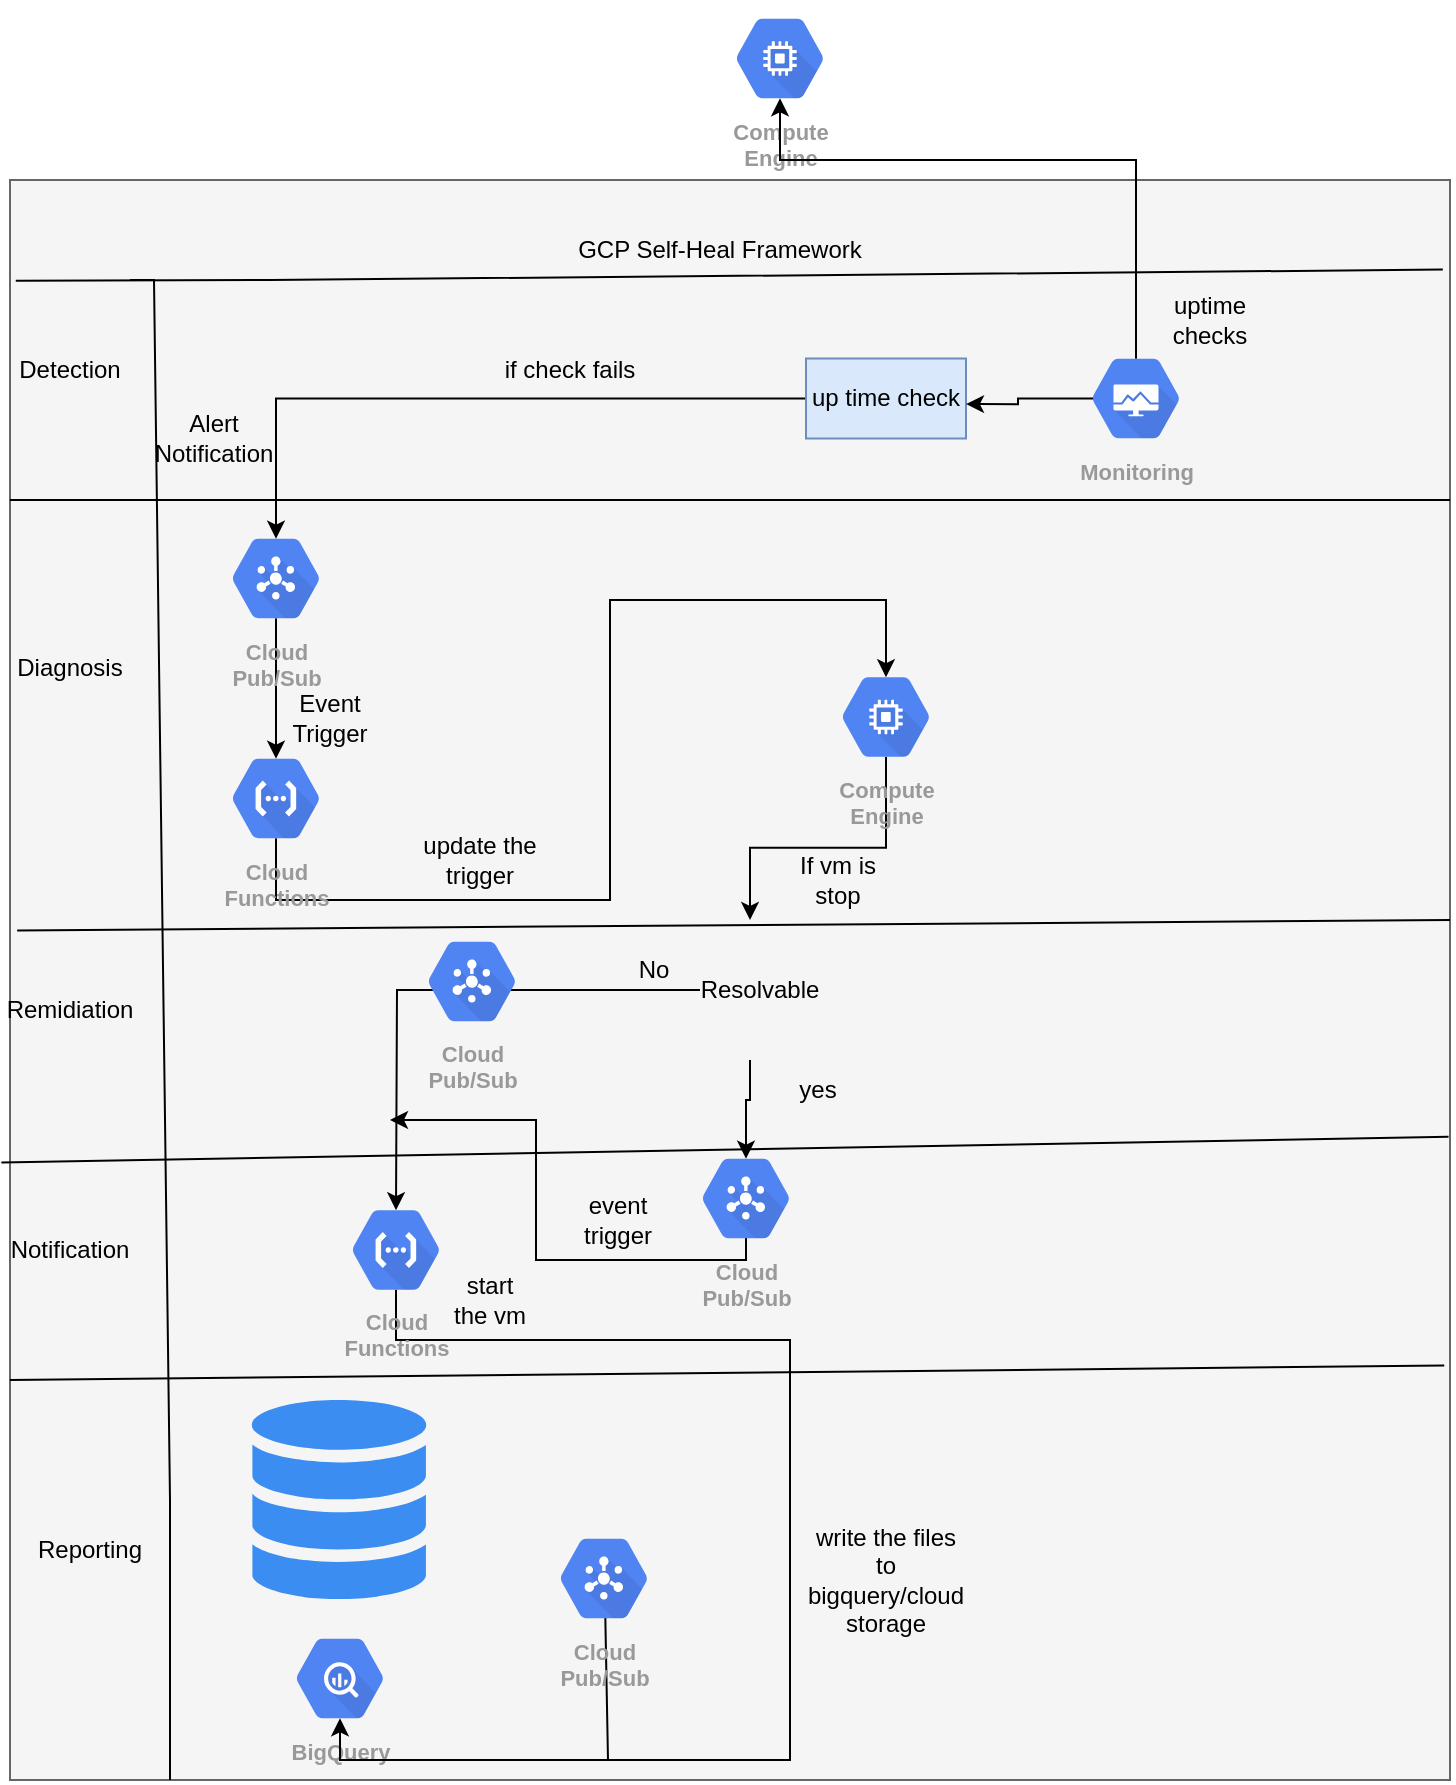 <mxfile version="13.9.9" type="device" pages="2"><diagram id="Sejshk8urJBB3DEKOXa6" name="Page-1"><mxGraphModel dx="768" dy="482" grid="1" gridSize="10" guides="1" tooltips="1" connect="1" arrows="1" fold="1" page="1" pageScale="1" pageWidth="850" pageHeight="1100" math="0" shadow="0"><root><mxCell id="0"/><mxCell id="1" parent="0"/><mxCell id="C0eixMdY0BF7NA55F8Ps-3" value="Compute&#10;Engine" style="sketch=0;html=1;fillColor=#5184F3;strokeColor=none;verticalAlign=top;labelPosition=center;verticalLabelPosition=bottom;align=center;spacingTop=-6;fontSize=11;fontStyle=1;fontColor=#999999;shape=mxgraph.gcp2.hexIcon;prIcon=compute_engine" parent="1" vertex="1"><mxGeometry x="392" y="10" width="66" height="58.5" as="geometry"/></mxCell><mxCell id="C0eixMdY0BF7NA55F8Ps-7" value="" style="rounded=0;whiteSpace=wrap;html=1;fillColor=#f5f5f5;strokeColor=#666666;fontColor=#333333;" parent="1" vertex="1"><mxGeometry x="40" y="100" width="720" height="800" as="geometry"/></mxCell><mxCell id="C0eixMdY0BF7NA55F8Ps-8" value="GCP Self-Heal Framework" style="text;html=1;strokeColor=none;fillColor=none;align=center;verticalAlign=middle;whiteSpace=wrap;rounded=0;" parent="1" vertex="1"><mxGeometry x="280" y="120" width="230" height="30" as="geometry"/></mxCell><mxCell id="C0eixMdY0BF7NA55F8Ps-9" value="" style="endArrow=none;html=1;rounded=0;" parent="1" edge="1"><mxGeometry width="50" height="50" relative="1" as="geometry"><mxPoint x="40" y="260" as="sourcePoint"/><mxPoint x="760" y="260" as="targetPoint"/><Array as="points"><mxPoint x="400" y="260"/></Array></mxGeometry></mxCell><mxCell id="C0eixMdY0BF7NA55F8Ps-10" value="Detection" style="text;html=1;strokeColor=none;fillColor=none;align=center;verticalAlign=middle;whiteSpace=wrap;rounded=0;" parent="1" vertex="1"><mxGeometry x="40" y="180" width="60" height="30" as="geometry"/></mxCell><mxCell id="uSAdy0SuXjFTcVnO3uck-1" style="edgeStyle=orthogonalEdgeStyle;rounded=0;orthogonalLoop=1;jettySize=auto;html=1;exitX=0.5;exitY=0.16;exitDx=0;exitDy=0;exitPerimeter=0;entryX=0.5;entryY=0.84;entryDx=0;entryDy=0;entryPerimeter=0;" parent="1" source="C0eixMdY0BF7NA55F8Ps-12" target="C0eixMdY0BF7NA55F8Ps-3" edge="1"><mxGeometry relative="1" as="geometry"><Array as="points"><mxPoint x="603" y="90"/><mxPoint x="425" y="90"/></Array></mxGeometry></mxCell><mxCell id="C0eixMdY0BF7NA55F8Ps-12" value="Monitoring" style="sketch=0;html=1;fillColor=#5184F3;strokeColor=none;verticalAlign=top;labelPosition=center;verticalLabelPosition=bottom;align=center;spacingTop=-6;fontSize=11;fontStyle=1;fontColor=#999999;shape=mxgraph.gcp2.hexIcon;prIcon=cloud_deployment_manager" parent="1" vertex="1"><mxGeometry x="570" y="180" width="66" height="58.5" as="geometry"/></mxCell><mxCell id="alhN2l8rT6EYUOoOsXHT-7" style="edgeStyle=orthogonalEdgeStyle;rounded=0;orthogonalLoop=1;jettySize=auto;html=1;exitX=0.5;exitY=0.84;exitDx=0;exitDy=0;exitPerimeter=0;entryX=0.5;entryY=0.16;entryDx=0;entryDy=0;entryPerimeter=0;" parent="1" source="C0eixMdY0BF7NA55F8Ps-19" target="C0eixMdY0BF7NA55F8Ps-33" edge="1"><mxGeometry relative="1" as="geometry"><Array as="points"><mxPoint x="173" y="460"/><mxPoint x="340" y="460"/><mxPoint x="340" y="310"/><mxPoint x="478" y="310"/></Array></mxGeometry></mxCell><mxCell id="C0eixMdY0BF7NA55F8Ps-19" value="Cloud&#10;Functions" style="sketch=0;html=1;fillColor=#5184F3;strokeColor=none;verticalAlign=top;labelPosition=center;verticalLabelPosition=bottom;align=center;spacingTop=-6;fontSize=11;fontStyle=1;fontColor=#999999;shape=mxgraph.gcp2.hexIcon;prIcon=cloud_functions" parent="1" vertex="1"><mxGeometry x="140" y="380" width="66" height="58.5" as="geometry"/></mxCell><mxCell id="C0eixMdY0BF7NA55F8Ps-20" value="Diagnosis" style="text;html=1;strokeColor=none;fillColor=none;align=center;verticalAlign=middle;whiteSpace=wrap;rounded=0;" parent="1" vertex="1"><mxGeometry x="40" y="328.5" width="60" height="30" as="geometry"/></mxCell><mxCell id="C0eixMdY0BF7NA55F8Ps-21" value="" style="endArrow=none;html=1;rounded=0;exitX=0.004;exitY=0.063;exitDx=0;exitDy=0;exitPerimeter=0;entryX=0.995;entryY=0.056;entryDx=0;entryDy=0;entryPerimeter=0;" parent="1" source="C0eixMdY0BF7NA55F8Ps-7" target="C0eixMdY0BF7NA55F8Ps-7" edge="1"><mxGeometry width="50" height="50" relative="1" as="geometry"><mxPoint x="400" y="340" as="sourcePoint"/><mxPoint x="450" y="290" as="targetPoint"/><Array as="points"><mxPoint x="170" y="150"/></Array></mxGeometry></mxCell><mxCell id="C0eixMdY0BF7NA55F8Ps-22" value="" style="endArrow=none;html=1;rounded=0;exitX=0.005;exitY=0.469;exitDx=0;exitDy=0;exitPerimeter=0;" parent="1" source="C0eixMdY0BF7NA55F8Ps-7" edge="1"><mxGeometry width="50" height="50" relative="1" as="geometry"><mxPoint x="400" y="390" as="sourcePoint"/><mxPoint x="760" y="470" as="targetPoint"/></mxGeometry></mxCell><mxCell id="C0eixMdY0BF7NA55F8Ps-23" value="" style="endArrow=none;html=1;rounded=0;exitX=-0.006;exitY=0.614;exitDx=0;exitDy=0;exitPerimeter=0;entryX=0.999;entryY=0.598;entryDx=0;entryDy=0;entryPerimeter=0;" parent="1" source="C0eixMdY0BF7NA55F8Ps-7" target="C0eixMdY0BF7NA55F8Ps-7" edge="1"><mxGeometry width="50" height="50" relative="1" as="geometry"><mxPoint x="400" y="580" as="sourcePoint"/><mxPoint x="450" y="530" as="targetPoint"/></mxGeometry></mxCell><mxCell id="C0eixMdY0BF7NA55F8Ps-24" value="" style="endArrow=none;html=1;rounded=0;exitX=0;exitY=0.75;exitDx=0;exitDy=0;entryX=0.996;entryY=0.741;entryDx=0;entryDy=0;entryPerimeter=0;" parent="1" source="C0eixMdY0BF7NA55F8Ps-7" target="C0eixMdY0BF7NA55F8Ps-7" edge="1"><mxGeometry width="50" height="50" relative="1" as="geometry"><mxPoint x="400" y="730" as="sourcePoint"/><mxPoint x="450" y="680" as="targetPoint"/></mxGeometry></mxCell><mxCell id="C0eixMdY0BF7NA55F8Ps-25" value="" style="endArrow=none;html=1;rounded=0;" parent="1" edge="1"><mxGeometry width="50" height="50" relative="1" as="geometry"><mxPoint x="100" y="150" as="sourcePoint"/><mxPoint x="120" y="900" as="targetPoint"/><Array as="points"><mxPoint x="112" y="150"/><mxPoint x="120" y="760"/></Array></mxGeometry></mxCell><mxCell id="C0eixMdY0BF7NA55F8Ps-26" value="Remidiation" style="text;html=1;strokeColor=none;fillColor=none;align=center;verticalAlign=middle;whiteSpace=wrap;rounded=0;" parent="1" vertex="1"><mxGeometry x="40" y="500" width="60" height="30" as="geometry"/></mxCell><mxCell id="C0eixMdY0BF7NA55F8Ps-27" value="Notification" style="text;html=1;strokeColor=none;fillColor=none;align=center;verticalAlign=middle;whiteSpace=wrap;rounded=0;" parent="1" vertex="1"><mxGeometry x="40" y="620" width="60" height="30" as="geometry"/></mxCell><mxCell id="C0eixMdY0BF7NA55F8Ps-28" value="Reporting" style="text;html=1;strokeColor=none;fillColor=none;align=center;verticalAlign=middle;whiteSpace=wrap;rounded=0;" parent="1" vertex="1"><mxGeometry x="50" y="770" width="60" height="30" as="geometry"/></mxCell><mxCell id="C0eixMdY0BF7NA55F8Ps-31" value="BigQuery" style="sketch=0;html=1;fillColor=#5184F3;strokeColor=none;verticalAlign=top;labelPosition=center;verticalLabelPosition=bottom;align=center;spacingTop=-6;fontSize=11;fontStyle=1;fontColor=#999999;shape=mxgraph.gcp2.hexIcon;prIcon=bigquery" parent="1" vertex="1"><mxGeometry x="172" y="820" width="66" height="58.5" as="geometry"/></mxCell><mxCell id="C0eixMdY0BF7NA55F8Ps-32" value="" style="sketch=0;html=1;aspect=fixed;strokeColor=none;shadow=0;align=center;verticalAlign=top;fillColor=#3B8DF1;shape=mxgraph.gcp2.cloud_monitoring" parent="1" vertex="1"><mxGeometry x="160" y="710" width="90" height="100" as="geometry"/></mxCell><mxCell id="alhN2l8rT6EYUOoOsXHT-5" style="edgeStyle=orthogonalEdgeStyle;rounded=0;orthogonalLoop=1;jettySize=auto;html=1;exitX=0.5;exitY=0.84;exitDx=0;exitDy=0;exitPerimeter=0;" parent="1" source="C0eixMdY0BF7NA55F8Ps-33" target="C0eixMdY0BF7NA55F8Ps-37" edge="1"><mxGeometry relative="1" as="geometry"/></mxCell><mxCell id="C0eixMdY0BF7NA55F8Ps-33" value="Compute&#10;Engine" style="sketch=0;html=1;fillColor=#5184F3;strokeColor=none;verticalAlign=top;labelPosition=center;verticalLabelPosition=bottom;align=center;spacingTop=-6;fontSize=11;fontStyle=1;fontColor=#999999;shape=mxgraph.gcp2.hexIcon;prIcon=compute_engine" parent="1" vertex="1"><mxGeometry x="445" y="339.25" width="66" height="58.5" as="geometry"/></mxCell><mxCell id="alhN2l8rT6EYUOoOsXHT-13" style="edgeStyle=orthogonalEdgeStyle;rounded=0;orthogonalLoop=1;jettySize=auto;html=1;exitX=0.5;exitY=1;exitDx=0;exitDy=0;entryX=0.5;entryY=0.16;entryDx=0;entryDy=0;entryPerimeter=0;" parent="1" source="C0eixMdY0BF7NA55F8Ps-37" target="alhN2l8rT6EYUOoOsXHT-10" edge="1"><mxGeometry relative="1" as="geometry"/></mxCell><mxCell id="C0eixMdY0BF7NA55F8Ps-37" value="" style="shape=image;html=1;verticalAlign=top;verticalLabelPosition=bottom;labelBackgroundColor=#ffffff;imageAspect=0;aspect=fixed;image=https://cdn0.iconfinder.com/data/icons/shape-1/20/diamond-128.png" parent="1" vertex="1"><mxGeometry x="375" y="470" width="70" height="70" as="geometry"/></mxCell><mxCell id="C0eixMdY0BF7NA55F8Ps-38" style="edgeStyle=orthogonalEdgeStyle;rounded=0;orthogonalLoop=1;jettySize=auto;html=1;exitX=0;exitY=0.5;exitDx=0;exitDy=0;entryX=0.5;entryY=0.16;entryDx=0;entryDy=0;entryPerimeter=0;" parent="1" source="C0eixMdY0BF7NA55F8Ps-39" edge="1"><mxGeometry relative="1" as="geometry"><mxPoint x="233" y="615.11" as="targetPoint"/></mxGeometry></mxCell><mxCell id="C0eixMdY0BF7NA55F8Ps-39" value="Resolvable" style="text;html=1;strokeColor=none;fillColor=none;align=center;verticalAlign=middle;whiteSpace=wrap;rounded=0;" parent="1" vertex="1"><mxGeometry x="385" y="490" width="60" height="30" as="geometry"/></mxCell><mxCell id="C0eixMdY0BF7NA55F8Ps-40" style="edgeStyle=orthogonalEdgeStyle;rounded=0;orthogonalLoop=1;jettySize=auto;html=1;exitX=0.5;exitY=0.84;exitDx=0;exitDy=0;exitPerimeter=0;" parent="1" edge="1"><mxGeometry relative="1" as="geometry"><mxPoint x="230" y="570" as="targetPoint"/><Array as="points"><mxPoint x="408" y="640"/><mxPoint x="303" y="640"/><mxPoint x="303" y="570"/></Array><mxPoint x="408" y="619.14" as="sourcePoint"/></mxGeometry></mxCell><mxCell id="C0eixMdY0BF7NA55F8Ps-42" value="yes" style="text;html=1;strokeColor=none;fillColor=none;align=center;verticalAlign=middle;whiteSpace=wrap;rounded=0;" parent="1" vertex="1"><mxGeometry x="414" y="540" width="60" height="30" as="geometry"/></mxCell><mxCell id="C0eixMdY0BF7NA55F8Ps-43" value="No" style="text;html=1;strokeColor=none;fillColor=none;align=center;verticalAlign=middle;whiteSpace=wrap;rounded=0;" parent="1" vertex="1"><mxGeometry x="332" y="480" width="60" height="30" as="geometry"/></mxCell><mxCell id="SFfGTCYrL1I7Gm_Wou7T-6" value="uptime checks" style="text;html=1;strokeColor=none;fillColor=none;align=center;verticalAlign=middle;whiteSpace=wrap;rounded=0;" parent="1" vertex="1"><mxGeometry x="620" y="160" width="40" height="20" as="geometry"/></mxCell><mxCell id="SFfGTCYrL1I7Gm_Wou7T-10" style="edgeStyle=orthogonalEdgeStyle;rounded=0;orthogonalLoop=1;jettySize=auto;html=1;exitX=0.5;exitY=0.84;exitDx=0;exitDy=0;exitPerimeter=0;entryX=0.5;entryY=0.16;entryDx=0;entryDy=0;entryPerimeter=0;" parent="1" source="SFfGTCYrL1I7Gm_Wou7T-7" target="C0eixMdY0BF7NA55F8Ps-19" edge="1"><mxGeometry relative="1" as="geometry"/></mxCell><mxCell id="SFfGTCYrL1I7Gm_Wou7T-7" value="Cloud&#10;Pub/Sub" style="html=1;fillColor=#5184F3;strokeColor=none;verticalAlign=top;labelPosition=center;verticalLabelPosition=bottom;align=center;spacingTop=-6;fontSize=11;fontStyle=1;fontColor=#999999;shape=mxgraph.gcp2.hexIcon;prIcon=cloud_pubsub" parent="1" vertex="1"><mxGeometry x="140" y="270" width="66" height="58.5" as="geometry"/></mxCell><mxCell id="SFfGTCYrL1I7Gm_Wou7T-9" value="Alert Notification" style="text;html=1;strokeColor=none;fillColor=none;align=center;verticalAlign=middle;whiteSpace=wrap;rounded=0;" parent="1" vertex="1"><mxGeometry x="112" y="218.5" width="60" height="20" as="geometry"/></mxCell><mxCell id="alhN2l8rT6EYUOoOsXHT-6" value="If vm is stop" style="text;html=1;strokeColor=none;fillColor=none;align=center;verticalAlign=middle;whiteSpace=wrap;rounded=0;" parent="1" vertex="1"><mxGeometry x="434" y="440" width="40" height="20" as="geometry"/></mxCell><mxCell id="alhN2l8rT6EYUOoOsXHT-10" value="Cloud&#10;Pub/Sub" style="html=1;fillColor=#5184F3;strokeColor=none;verticalAlign=top;labelPosition=center;verticalLabelPosition=bottom;align=center;spacingTop=-6;fontSize=11;fontStyle=1;fontColor=#999999;shape=mxgraph.gcp2.hexIcon;prIcon=cloud_pubsub" parent="1" vertex="1"><mxGeometry x="375" y="580" width="66" height="58.5" as="geometry"/></mxCell><mxCell id="alhN2l8rT6EYUOoOsXHT-15" style="edgeStyle=orthogonalEdgeStyle;rounded=0;orthogonalLoop=1;jettySize=auto;html=1;exitX=0.5;exitY=0.84;exitDx=0;exitDy=0;exitPerimeter=0;entryX=0.5;entryY=0.84;entryDx=0;entryDy=0;entryPerimeter=0;" parent="1" source="alhN2l8rT6EYUOoOsXHT-14" target="C0eixMdY0BF7NA55F8Ps-31" edge="1"><mxGeometry relative="1" as="geometry"><Array as="points"><mxPoint x="233" y="680"/><mxPoint x="430" y="680"/><mxPoint x="430" y="890"/><mxPoint x="205" y="890"/></Array></mxGeometry></mxCell><mxCell id="alhN2l8rT6EYUOoOsXHT-14" value="Cloud&#10;Functions" style="html=1;fillColor=#5184F3;strokeColor=none;verticalAlign=top;labelPosition=center;verticalLabelPosition=bottom;align=center;spacingTop=-6;fontSize=11;fontStyle=1;fontColor=#999999;shape=mxgraph.gcp2.hexIcon;prIcon=cloud_functions" parent="1" vertex="1"><mxGeometry x="200" y="605.75" width="66" height="58.5" as="geometry"/></mxCell><mxCell id="alhN2l8rT6EYUOoOsXHT-16" value="write the files to bigquery/cloud storage" style="text;html=1;strokeColor=none;fillColor=none;align=center;verticalAlign=middle;whiteSpace=wrap;rounded=0;" parent="1" vertex="1"><mxGeometry x="458" y="790" width="40" height="20" as="geometry"/></mxCell><mxCell id="gBji9ElXWYjklYyaYFH1-1" value="start the vm" style="text;html=1;strokeColor=none;fillColor=none;align=center;verticalAlign=middle;whiteSpace=wrap;rounded=0;" parent="1" vertex="1"><mxGeometry x="260" y="650" width="40" height="20" as="geometry"/></mxCell><mxCell id="gBji9ElXWYjklYyaYFH1-2" value="Event Trigger" style="text;html=1;strokeColor=none;fillColor=none;align=center;verticalAlign=middle;whiteSpace=wrap;rounded=0;" parent="1" vertex="1"><mxGeometry x="180" y="358.5" width="40" height="20" as="geometry"/></mxCell><mxCell id="gBji9ElXWYjklYyaYFH1-5" value="event trigger" style="text;html=1;strokeColor=none;fillColor=none;align=center;verticalAlign=middle;whiteSpace=wrap;rounded=0;" parent="1" vertex="1"><mxGeometry x="324" y="610" width="40" height="20" as="geometry"/></mxCell><mxCell id="gBji9ElXWYjklYyaYFH1-11" value="" style="endArrow=none;html=1;exitX=0.442;exitY=1.117;exitDx=0;exitDy=0;exitPerimeter=0;" parent="1" edge="1"><mxGeometry width="50" height="50" relative="1" as="geometry"><mxPoint x="337.62" y="816.435" as="sourcePoint"/><mxPoint x="339" y="890" as="targetPoint"/><Array as="points"/></mxGeometry></mxCell><mxCell id="gBji9ElXWYjklYyaYFH1-12" value="update the trigger" style="text;html=1;strokeColor=none;fillColor=none;align=center;verticalAlign=middle;whiteSpace=wrap;rounded=0;" parent="1" vertex="1"><mxGeometry x="240" y="430" width="70" height="20" as="geometry"/></mxCell><mxCell id="uSAdy0SuXjFTcVnO3uck-2" value="Cloud&#10;Pub/Sub" style="html=1;fillColor=#5184F3;strokeColor=none;verticalAlign=top;labelPosition=center;verticalLabelPosition=bottom;align=center;spacingTop=-6;fontSize=11;fontStyle=1;fontColor=#999999;shape=mxgraph.gcp2.hexIcon;prIcon=cloud_pubsub" parent="1" vertex="1"><mxGeometry x="238" y="471.5" width="66" height="58.5" as="geometry"/></mxCell><mxCell id="XtnhgM4R88zoDIV_sOlp-2" style="edgeStyle=orthogonalEdgeStyle;rounded=0;orthogonalLoop=1;jettySize=auto;html=1;exitX=0;exitY=0.5;exitDx=0;exitDy=0;entryX=0.5;entryY=0.16;entryDx=0;entryDy=0;entryPerimeter=0;" edge="1" parent="1" source="p46L_yPWky1bgS1l5ttr-1" target="SFfGTCYrL1I7Gm_Wou7T-7"><mxGeometry relative="1" as="geometry"/></mxCell><mxCell id="p46L_yPWky1bgS1l5ttr-1" value="up time check" style="rounded=0;whiteSpace=wrap;html=1;fillColor=#dae8fc;strokeColor=#6c8ebf;" parent="1" vertex="1"><mxGeometry x="438" y="189.25" width="80" height="40" as="geometry"/></mxCell><mxCell id="p46L_yPWky1bgS1l5ttr-2" style="edgeStyle=orthogonalEdgeStyle;rounded=0;orthogonalLoop=1;jettySize=auto;html=1;exitX=0.175;exitY=0.5;exitDx=0;exitDy=0;exitPerimeter=0;entryX=1;entryY=0.57;entryDx=0;entryDy=0;entryPerimeter=0;" parent="1" source="C0eixMdY0BF7NA55F8Ps-12" target="p46L_yPWky1bgS1l5ttr-1" edge="1"><mxGeometry relative="1" as="geometry"><mxPoint x="581.55" y="209.25" as="sourcePoint"/><mxPoint x="238" y="199.665" as="targetPoint"/></mxGeometry></mxCell><mxCell id="p46L_yPWky1bgS1l5ttr-3" value="if check fails&lt;br&gt;" style="text;html=1;strokeColor=none;fillColor=none;align=center;verticalAlign=middle;whiteSpace=wrap;rounded=0;" parent="1" vertex="1"><mxGeometry x="280" y="185" width="80" height="20" as="geometry"/></mxCell><mxCell id="XtnhgM4R88zoDIV_sOlp-3" value="Cloud&#10;Pub/Sub" style="html=1;fillColor=#5184F3;strokeColor=none;verticalAlign=top;labelPosition=center;verticalLabelPosition=bottom;align=center;spacingTop=-6;fontSize=11;fontStyle=1;fontColor=#999999;shape=mxgraph.gcp2.hexIcon;prIcon=cloud_pubsub" vertex="1" parent="1"><mxGeometry x="304" y="770" width="66" height="58.5" as="geometry"/></mxCell></root></mxGraphModel></diagram><diagram id="y_idzMeUOXFJQnMszEWN" name="Page-2"><mxGraphModel dx="768" dy="482" grid="1" gridSize="10" guides="1" tooltips="1" connect="1" arrows="1" fold="1" page="1" pageScale="1" pageWidth="850" pageHeight="1100" math="0" shadow="0"><root><mxCell id="PO0GNQ_D5_PwXnVpxiBi-0"/><mxCell id="PO0GNQ_D5_PwXnVpxiBi-1" parent="PO0GNQ_D5_PwXnVpxiBi-0"/></root></mxGraphModel></diagram></mxfile>